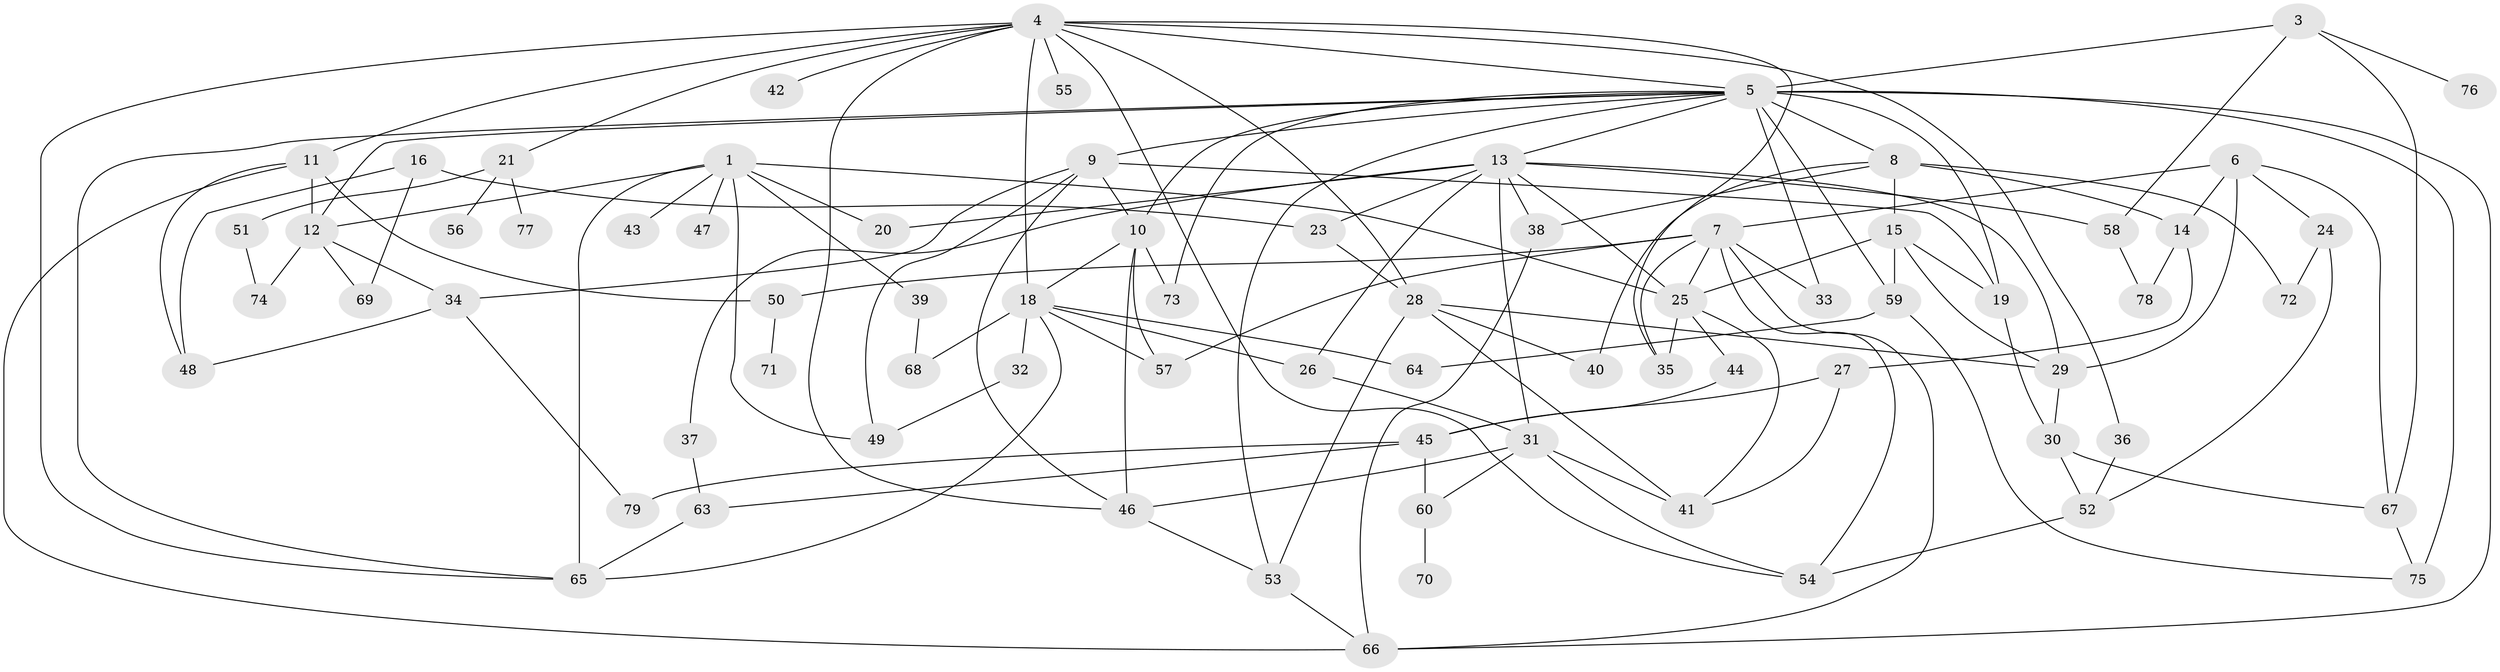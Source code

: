 // original degree distribution, {4: 0.18045112781954886, 0: 0.045112781954887216, 6: 0.06766917293233082, 3: 0.22556390977443608, 2: 0.2556390977443609, 7: 0.015037593984962405, 5: 0.09022556390977443, 1: 0.12030075187969924}
// Generated by graph-tools (version 1.1) at 2025/48/03/04/25 22:48:25]
// undirected, 74 vertices, 140 edges
graph export_dot {
  node [color=gray90,style=filled];
  1;
  3;
  4;
  5;
  6;
  7;
  8;
  9;
  10;
  11;
  12;
  13;
  14;
  15;
  16;
  18;
  19;
  20;
  21;
  23;
  24;
  25;
  26;
  27;
  28;
  29;
  30;
  31;
  32;
  33;
  34;
  35;
  36;
  37;
  38;
  39;
  40;
  41;
  42;
  43;
  44;
  45;
  46;
  47;
  48;
  49;
  50;
  51;
  52;
  53;
  54;
  55;
  56;
  57;
  58;
  59;
  60;
  63;
  64;
  65;
  66;
  67;
  68;
  69;
  70;
  71;
  72;
  73;
  74;
  75;
  76;
  77;
  78;
  79;
  1 -- 12 [weight=1.0];
  1 -- 20 [weight=1.0];
  1 -- 25 [weight=1.0];
  1 -- 39 [weight=1.0];
  1 -- 43 [weight=1.0];
  1 -- 47 [weight=1.0];
  1 -- 49 [weight=1.0];
  1 -- 65 [weight=1.0];
  3 -- 5 [weight=1.0];
  3 -- 58 [weight=1.0];
  3 -- 67 [weight=1.0];
  3 -- 76 [weight=1.0];
  4 -- 5 [weight=1.0];
  4 -- 11 [weight=1.0];
  4 -- 18 [weight=1.0];
  4 -- 21 [weight=1.0];
  4 -- 28 [weight=1.0];
  4 -- 35 [weight=1.0];
  4 -- 36 [weight=1.0];
  4 -- 42 [weight=1.0];
  4 -- 46 [weight=1.0];
  4 -- 54 [weight=1.0];
  4 -- 55 [weight=1.0];
  4 -- 65 [weight=1.0];
  5 -- 8 [weight=1.0];
  5 -- 9 [weight=1.0];
  5 -- 10 [weight=1.0];
  5 -- 12 [weight=1.0];
  5 -- 13 [weight=1.0];
  5 -- 19 [weight=1.0];
  5 -- 33 [weight=2.0];
  5 -- 53 [weight=1.0];
  5 -- 59 [weight=1.0];
  5 -- 65 [weight=1.0];
  5 -- 66 [weight=1.0];
  5 -- 73 [weight=1.0];
  5 -- 75 [weight=2.0];
  6 -- 7 [weight=1.0];
  6 -- 14 [weight=1.0];
  6 -- 24 [weight=1.0];
  6 -- 29 [weight=1.0];
  6 -- 67 [weight=1.0];
  7 -- 25 [weight=1.0];
  7 -- 33 [weight=1.0];
  7 -- 35 [weight=1.0];
  7 -- 50 [weight=1.0];
  7 -- 54 [weight=1.0];
  7 -- 57 [weight=1.0];
  7 -- 66 [weight=1.0];
  8 -- 14 [weight=2.0];
  8 -- 15 [weight=1.0];
  8 -- 38 [weight=1.0];
  8 -- 40 [weight=1.0];
  8 -- 72 [weight=1.0];
  9 -- 10 [weight=1.0];
  9 -- 19 [weight=1.0];
  9 -- 34 [weight=1.0];
  9 -- 46 [weight=1.0];
  9 -- 49 [weight=1.0];
  10 -- 18 [weight=1.0];
  10 -- 46 [weight=1.0];
  10 -- 57 [weight=1.0];
  10 -- 73 [weight=1.0];
  11 -- 12 [weight=2.0];
  11 -- 48 [weight=1.0];
  11 -- 50 [weight=1.0];
  11 -- 66 [weight=1.0];
  12 -- 34 [weight=1.0];
  12 -- 69 [weight=1.0];
  12 -- 74 [weight=1.0];
  13 -- 20 [weight=1.0];
  13 -- 23 [weight=1.0];
  13 -- 25 [weight=1.0];
  13 -- 26 [weight=1.0];
  13 -- 29 [weight=1.0];
  13 -- 31 [weight=1.0];
  13 -- 37 [weight=1.0];
  13 -- 38 [weight=1.0];
  13 -- 58 [weight=1.0];
  14 -- 27 [weight=1.0];
  14 -- 78 [weight=1.0];
  15 -- 19 [weight=1.0];
  15 -- 25 [weight=1.0];
  15 -- 29 [weight=1.0];
  15 -- 59 [weight=1.0];
  16 -- 23 [weight=1.0];
  16 -- 48 [weight=1.0];
  16 -- 69 [weight=1.0];
  18 -- 26 [weight=1.0];
  18 -- 32 [weight=2.0];
  18 -- 57 [weight=1.0];
  18 -- 64 [weight=1.0];
  18 -- 65 [weight=1.0];
  18 -- 68 [weight=1.0];
  19 -- 30 [weight=1.0];
  21 -- 51 [weight=1.0];
  21 -- 56 [weight=1.0];
  21 -- 77 [weight=1.0];
  23 -- 28 [weight=1.0];
  24 -- 52 [weight=1.0];
  24 -- 72 [weight=1.0];
  25 -- 35 [weight=1.0];
  25 -- 41 [weight=1.0];
  25 -- 44 [weight=1.0];
  26 -- 31 [weight=1.0];
  27 -- 41 [weight=1.0];
  27 -- 45 [weight=1.0];
  28 -- 29 [weight=1.0];
  28 -- 40 [weight=1.0];
  28 -- 41 [weight=1.0];
  28 -- 53 [weight=1.0];
  29 -- 30 [weight=1.0];
  30 -- 52 [weight=1.0];
  30 -- 67 [weight=1.0];
  31 -- 41 [weight=1.0];
  31 -- 46 [weight=1.0];
  31 -- 54 [weight=1.0];
  31 -- 60 [weight=1.0];
  32 -- 49 [weight=1.0];
  34 -- 48 [weight=1.0];
  34 -- 79 [weight=1.0];
  36 -- 52 [weight=1.0];
  37 -- 63 [weight=1.0];
  38 -- 66 [weight=1.0];
  39 -- 68 [weight=1.0];
  44 -- 45 [weight=1.0];
  45 -- 60 [weight=1.0];
  45 -- 63 [weight=1.0];
  45 -- 79 [weight=1.0];
  46 -- 53 [weight=1.0];
  50 -- 71 [weight=1.0];
  51 -- 74 [weight=1.0];
  52 -- 54 [weight=1.0];
  53 -- 66 [weight=1.0];
  58 -- 78 [weight=1.0];
  59 -- 64 [weight=1.0];
  59 -- 75 [weight=1.0];
  60 -- 70 [weight=1.0];
  63 -- 65 [weight=1.0];
  67 -- 75 [weight=1.0];
}
